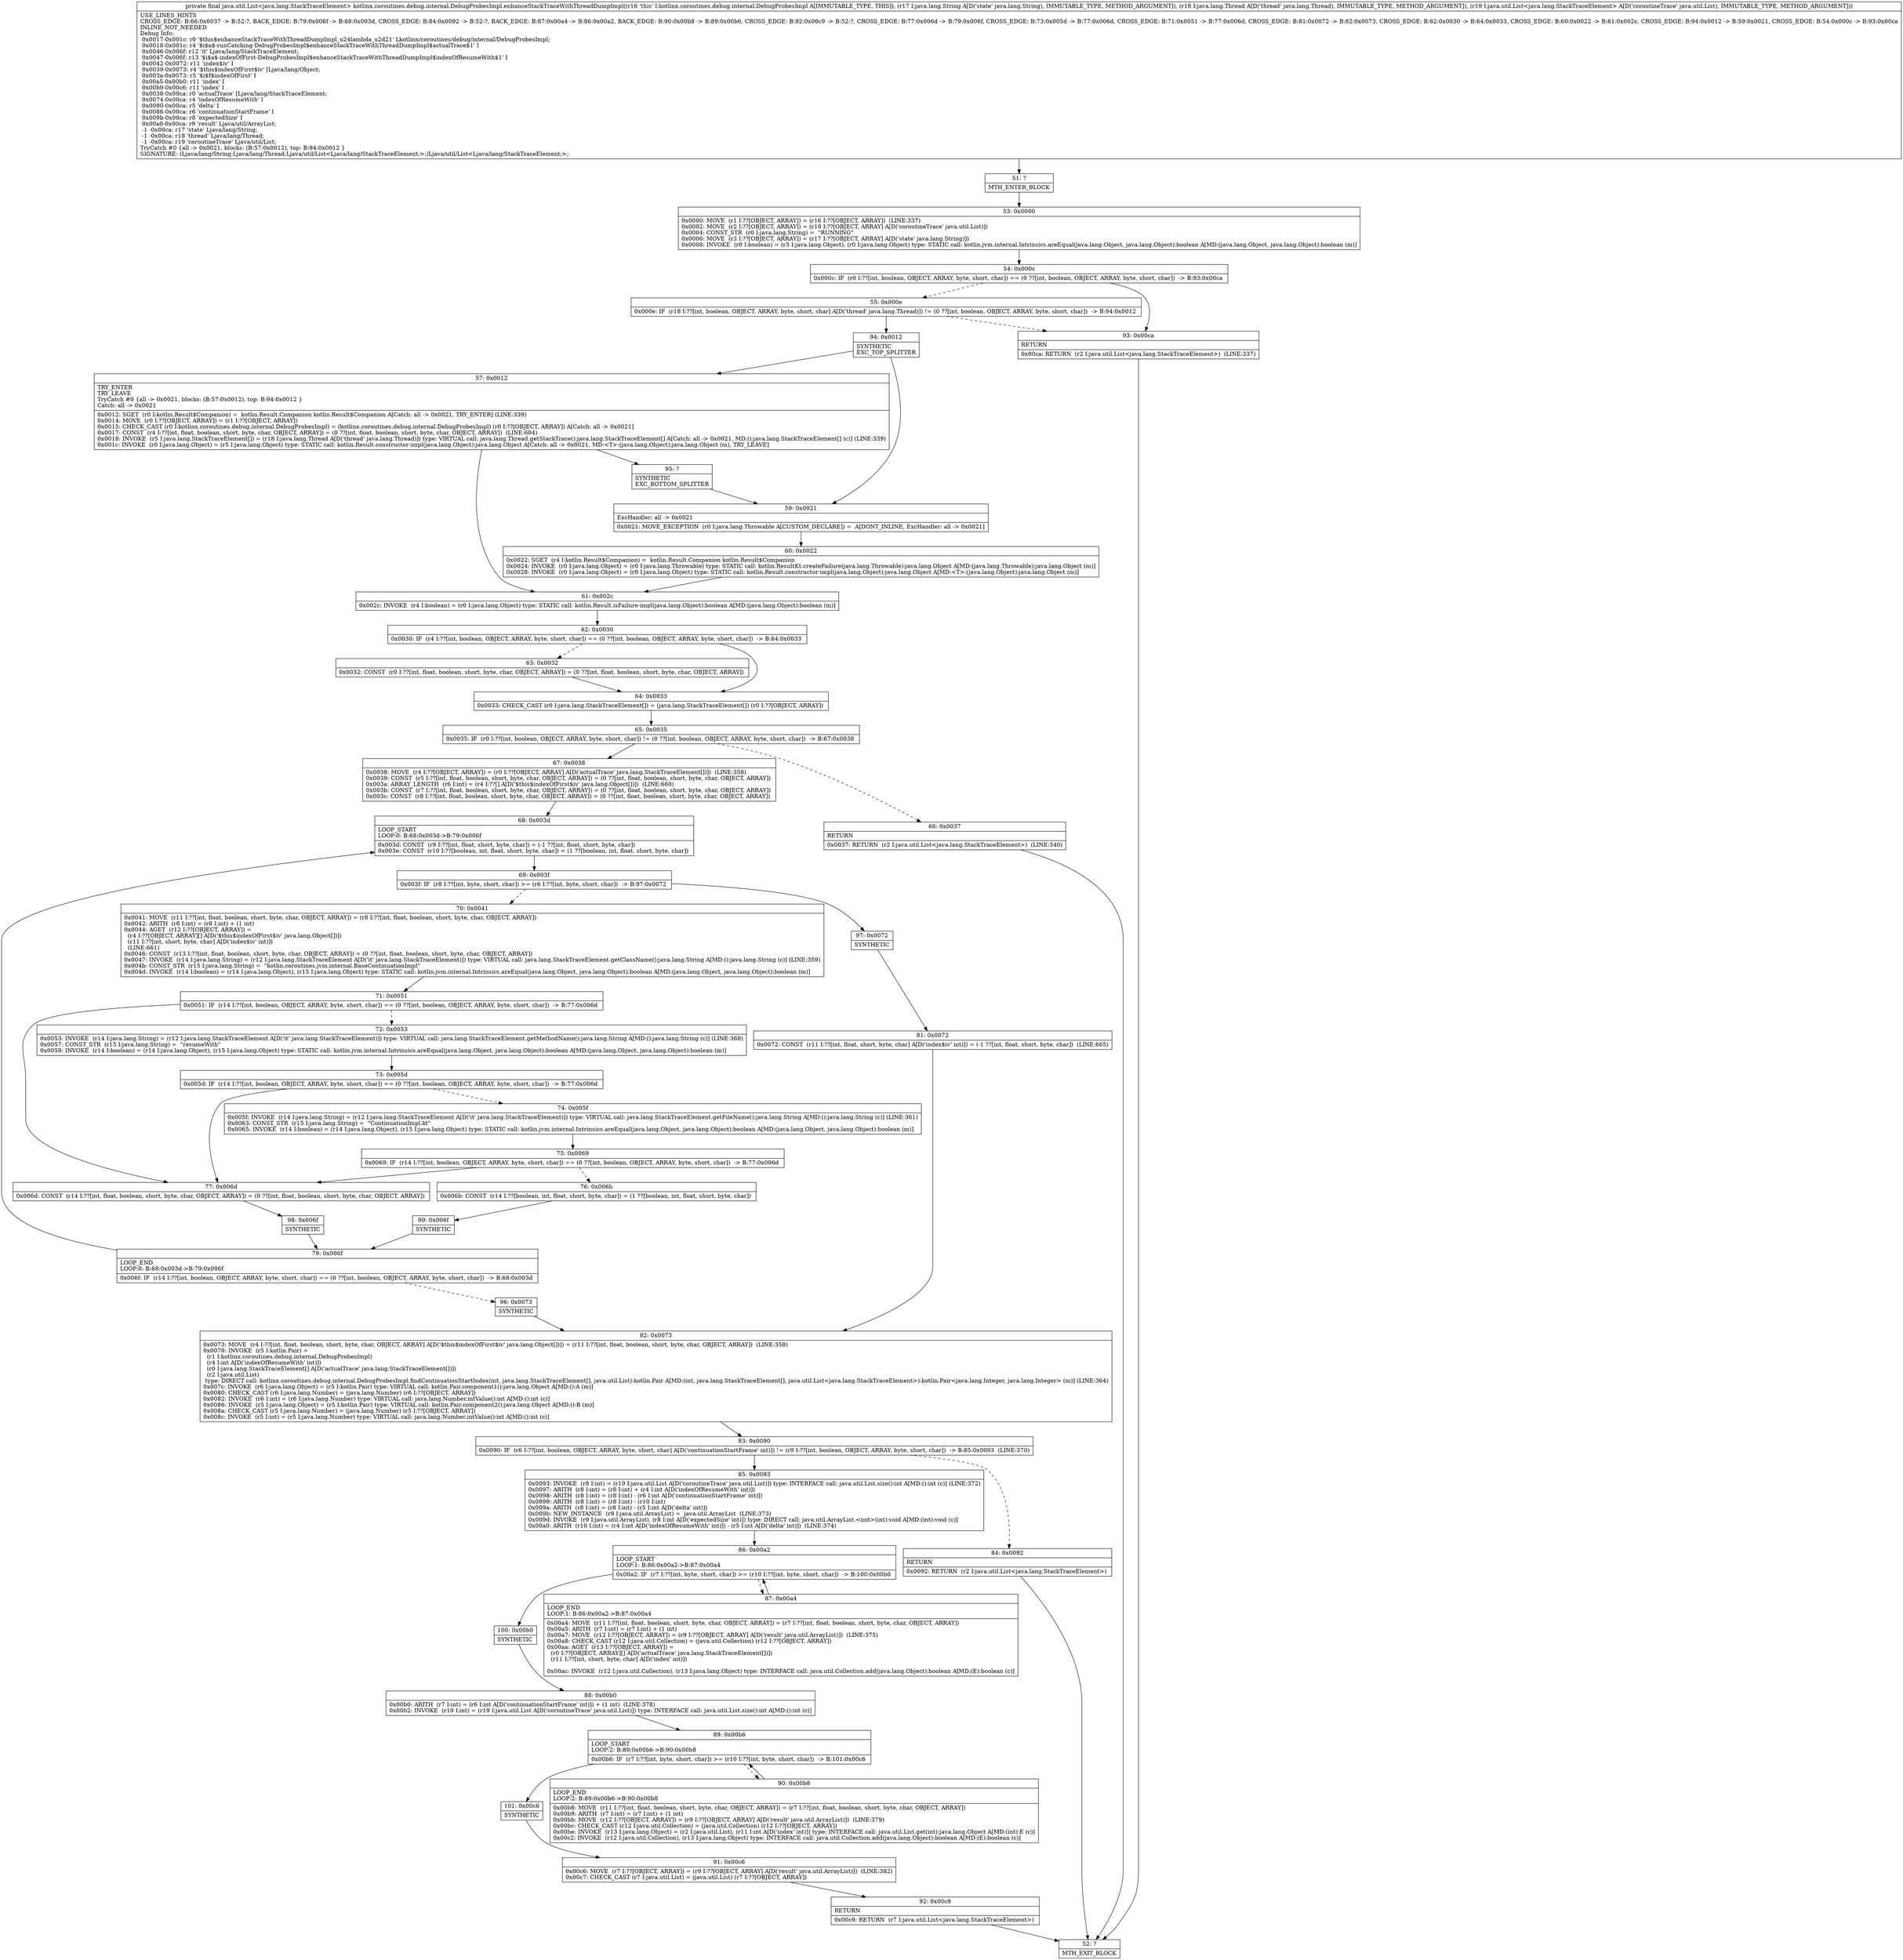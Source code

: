 digraph "CFG forkotlinx.coroutines.debug.internal.DebugProbesImpl.enhanceStackTraceWithThreadDumpImpl(Ljava\/lang\/String;Ljava\/lang\/Thread;Ljava\/util\/List;)Ljava\/util\/List;" {
Node_51 [shape=record,label="{51\:\ ?|MTH_ENTER_BLOCK\l}"];
Node_53 [shape=record,label="{53\:\ 0x0000|0x0000: MOVE  (r1 I:??[OBJECT, ARRAY]) = (r16 I:??[OBJECT, ARRAY])  (LINE:337)\l0x0002: MOVE  (r2 I:??[OBJECT, ARRAY]) = (r19 I:??[OBJECT, ARRAY] A[D('coroutineTrace' java.util.List)]) \l0x0004: CONST_STR  (r0 I:java.lang.String) =  \"RUNNING\" \l0x0006: MOVE  (r3 I:??[OBJECT, ARRAY]) = (r17 I:??[OBJECT, ARRAY] A[D('state' java.lang.String)]) \l0x0008: INVOKE  (r0 I:boolean) = (r3 I:java.lang.Object), (r0 I:java.lang.Object) type: STATIC call: kotlin.jvm.internal.Intrinsics.areEqual(java.lang.Object, java.lang.Object):boolean A[MD:(java.lang.Object, java.lang.Object):boolean (m)]\l}"];
Node_54 [shape=record,label="{54\:\ 0x000c|0x000c: IF  (r0 I:??[int, boolean, OBJECT, ARRAY, byte, short, char]) == (0 ??[int, boolean, OBJECT, ARRAY, byte, short, char])  \-\> B:93:0x00ca \l}"];
Node_55 [shape=record,label="{55\:\ 0x000e|0x000e: IF  (r18 I:??[int, boolean, OBJECT, ARRAY, byte, short, char] A[D('thread' java.lang.Thread)]) != (0 ??[int, boolean, OBJECT, ARRAY, byte, short, char])  \-\> B:94:0x0012 \l}"];
Node_94 [shape=record,label="{94\:\ 0x0012|SYNTHETIC\lEXC_TOP_SPLITTER\l}"];
Node_57 [shape=record,label="{57\:\ 0x0012|TRY_ENTER\lTRY_LEAVE\lTryCatch #0 \{all \-\> 0x0021, blocks: (B:57:0x0012), top: B:94:0x0012 \}\lCatch: all \-\> 0x0021\l|0x0012: SGET  (r0 I:kotlin.Result$Companion) =  kotlin.Result.Companion kotlin.Result$Companion A[Catch: all \-\> 0x0021, TRY_ENTER] (LINE:339)\l0x0014: MOVE  (r0 I:??[OBJECT, ARRAY]) = (r1 I:??[OBJECT, ARRAY]) \l0x0015: CHECK_CAST (r0 I:kotlinx.coroutines.debug.internal.DebugProbesImpl) = (kotlinx.coroutines.debug.internal.DebugProbesImpl) (r0 I:??[OBJECT, ARRAY]) A[Catch: all \-\> 0x0021]\l0x0017: CONST  (r4 I:??[int, float, boolean, short, byte, char, OBJECT, ARRAY]) = (0 ??[int, float, boolean, short, byte, char, OBJECT, ARRAY])  (LINE:604)\l0x0018: INVOKE  (r5 I:java.lang.StackTraceElement[]) = (r18 I:java.lang.Thread A[D('thread' java.lang.Thread)]) type: VIRTUAL call: java.lang.Thread.getStackTrace():java.lang.StackTraceElement[] A[Catch: all \-\> 0x0021, MD:():java.lang.StackTraceElement[] (c)] (LINE:339)\l0x001c: INVOKE  (r0 I:java.lang.Object) = (r5 I:java.lang.Object) type: STATIC call: kotlin.Result.constructor\-impl(java.lang.Object):java.lang.Object A[Catch: all \-\> 0x0021, MD:\<T\>:(java.lang.Object):java.lang.Object (m), TRY_LEAVE]\l}"];
Node_61 [shape=record,label="{61\:\ 0x002c|0x002c: INVOKE  (r4 I:boolean) = (r0 I:java.lang.Object) type: STATIC call: kotlin.Result.isFailure\-impl(java.lang.Object):boolean A[MD:(java.lang.Object):boolean (m)]\l}"];
Node_62 [shape=record,label="{62\:\ 0x0030|0x0030: IF  (r4 I:??[int, boolean, OBJECT, ARRAY, byte, short, char]) == (0 ??[int, boolean, OBJECT, ARRAY, byte, short, char])  \-\> B:64:0x0033 \l}"];
Node_63 [shape=record,label="{63\:\ 0x0032|0x0032: CONST  (r0 I:??[int, float, boolean, short, byte, char, OBJECT, ARRAY]) = (0 ??[int, float, boolean, short, byte, char, OBJECT, ARRAY]) \l}"];
Node_64 [shape=record,label="{64\:\ 0x0033|0x0033: CHECK_CAST (r0 I:java.lang.StackTraceElement[]) = (java.lang.StackTraceElement[]) (r0 I:??[OBJECT, ARRAY]) \l}"];
Node_65 [shape=record,label="{65\:\ 0x0035|0x0035: IF  (r0 I:??[int, boolean, OBJECT, ARRAY, byte, short, char]) != (0 ??[int, boolean, OBJECT, ARRAY, byte, short, char])  \-\> B:67:0x0038 \l}"];
Node_66 [shape=record,label="{66\:\ 0x0037|RETURN\l|0x0037: RETURN  (r2 I:java.util.List\<java.lang.StackTraceElement\>)  (LINE:340)\l}"];
Node_52 [shape=record,label="{52\:\ ?|MTH_EXIT_BLOCK\l}"];
Node_67 [shape=record,label="{67\:\ 0x0038|0x0038: MOVE  (r4 I:??[OBJECT, ARRAY]) = (r0 I:??[OBJECT, ARRAY] A[D('actualTrace' java.lang.StackTraceElement[])])  (LINE:358)\l0x0039: CONST  (r5 I:??[int, float, boolean, short, byte, char, OBJECT, ARRAY]) = (0 ??[int, float, boolean, short, byte, char, OBJECT, ARRAY]) \l0x003a: ARRAY_LENGTH  (r6 I:int) = (r4 I:??[] A[D('$this$indexOfFirst$iv' java.lang.Object[])])  (LINE:660)\l0x003b: CONST  (r7 I:??[int, float, boolean, short, byte, char, OBJECT, ARRAY]) = (0 ??[int, float, boolean, short, byte, char, OBJECT, ARRAY]) \l0x003c: CONST  (r8 I:??[int, float, boolean, short, byte, char, OBJECT, ARRAY]) = (0 ??[int, float, boolean, short, byte, char, OBJECT, ARRAY]) \l}"];
Node_68 [shape=record,label="{68\:\ 0x003d|LOOP_START\lLOOP:0: B:68:0x003d\-\>B:79:0x006f\l|0x003d: CONST  (r9 I:??[int, float, short, byte, char]) = (\-1 ??[int, float, short, byte, char]) \l0x003e: CONST  (r10 I:??[boolean, int, float, short, byte, char]) = (1 ??[boolean, int, float, short, byte, char]) \l}"];
Node_69 [shape=record,label="{69\:\ 0x003f|0x003f: IF  (r8 I:??[int, byte, short, char]) \>= (r6 I:??[int, byte, short, char])  \-\> B:97:0x0072 \l}"];
Node_70 [shape=record,label="{70\:\ 0x0041|0x0041: MOVE  (r11 I:??[int, float, boolean, short, byte, char, OBJECT, ARRAY]) = (r8 I:??[int, float, boolean, short, byte, char, OBJECT, ARRAY]) \l0x0042: ARITH  (r8 I:int) = (r8 I:int) + (1 int) \l0x0044: AGET  (r12 I:??[OBJECT, ARRAY]) = \l  (r4 I:??[OBJECT, ARRAY][] A[D('$this$indexOfFirst$iv' java.lang.Object[])])\l  (r11 I:??[int, short, byte, char] A[D('index$iv' int)])\l  (LINE:661)\l0x0046: CONST  (r13 I:??[int, float, boolean, short, byte, char, OBJECT, ARRAY]) = (0 ??[int, float, boolean, short, byte, char, OBJECT, ARRAY]) \l0x0047: INVOKE  (r14 I:java.lang.String) = (r12 I:java.lang.StackTraceElement A[D('it' java.lang.StackTraceElement)]) type: VIRTUAL call: java.lang.StackTraceElement.getClassName():java.lang.String A[MD:():java.lang.String (c)] (LINE:359)\l0x004b: CONST_STR  (r15 I:java.lang.String) =  \"kotlin.coroutines.jvm.internal.BaseContinuationImpl\" \l0x004d: INVOKE  (r14 I:boolean) = (r14 I:java.lang.Object), (r15 I:java.lang.Object) type: STATIC call: kotlin.jvm.internal.Intrinsics.areEqual(java.lang.Object, java.lang.Object):boolean A[MD:(java.lang.Object, java.lang.Object):boolean (m)]\l}"];
Node_71 [shape=record,label="{71\:\ 0x0051|0x0051: IF  (r14 I:??[int, boolean, OBJECT, ARRAY, byte, short, char]) == (0 ??[int, boolean, OBJECT, ARRAY, byte, short, char])  \-\> B:77:0x006d \l}"];
Node_72 [shape=record,label="{72\:\ 0x0053|0x0053: INVOKE  (r14 I:java.lang.String) = (r12 I:java.lang.StackTraceElement A[D('it' java.lang.StackTraceElement)]) type: VIRTUAL call: java.lang.StackTraceElement.getMethodName():java.lang.String A[MD:():java.lang.String (c)] (LINE:360)\l0x0057: CONST_STR  (r15 I:java.lang.String) =  \"resumeWith\" \l0x0059: INVOKE  (r14 I:boolean) = (r14 I:java.lang.Object), (r15 I:java.lang.Object) type: STATIC call: kotlin.jvm.internal.Intrinsics.areEqual(java.lang.Object, java.lang.Object):boolean A[MD:(java.lang.Object, java.lang.Object):boolean (m)]\l}"];
Node_73 [shape=record,label="{73\:\ 0x005d|0x005d: IF  (r14 I:??[int, boolean, OBJECT, ARRAY, byte, short, char]) == (0 ??[int, boolean, OBJECT, ARRAY, byte, short, char])  \-\> B:77:0x006d \l}"];
Node_74 [shape=record,label="{74\:\ 0x005f|0x005f: INVOKE  (r14 I:java.lang.String) = (r12 I:java.lang.StackTraceElement A[D('it' java.lang.StackTraceElement)]) type: VIRTUAL call: java.lang.StackTraceElement.getFileName():java.lang.String A[MD:():java.lang.String (c)] (LINE:361)\l0x0063: CONST_STR  (r15 I:java.lang.String) =  \"ContinuationImpl.kt\" \l0x0065: INVOKE  (r14 I:boolean) = (r14 I:java.lang.Object), (r15 I:java.lang.Object) type: STATIC call: kotlin.jvm.internal.Intrinsics.areEqual(java.lang.Object, java.lang.Object):boolean A[MD:(java.lang.Object, java.lang.Object):boolean (m)]\l}"];
Node_75 [shape=record,label="{75\:\ 0x0069|0x0069: IF  (r14 I:??[int, boolean, OBJECT, ARRAY, byte, short, char]) == (0 ??[int, boolean, OBJECT, ARRAY, byte, short, char])  \-\> B:77:0x006d \l}"];
Node_76 [shape=record,label="{76\:\ 0x006b|0x006b: CONST  (r14 I:??[boolean, int, float, short, byte, char]) = (1 ??[boolean, int, float, short, byte, char]) \l}"];
Node_99 [shape=record,label="{99\:\ 0x006f|SYNTHETIC\l}"];
Node_79 [shape=record,label="{79\:\ 0x006f|LOOP_END\lLOOP:0: B:68:0x003d\-\>B:79:0x006f\l|0x006f: IF  (r14 I:??[int, boolean, OBJECT, ARRAY, byte, short, char]) == (0 ??[int, boolean, OBJECT, ARRAY, byte, short, char])  \-\> B:68:0x003d \l}"];
Node_96 [shape=record,label="{96\:\ 0x0073|SYNTHETIC\l}"];
Node_82 [shape=record,label="{82\:\ 0x0073|0x0073: MOVE  (r4 I:??[int, float, boolean, short, byte, char, OBJECT, ARRAY] A[D('$this$indexOfFirst$iv' java.lang.Object[])]) = (r11 I:??[int, float, boolean, short, byte, char, OBJECT, ARRAY])  (LINE:358)\l0x0078: INVOKE  (r5 I:kotlin.Pair) = \l  (r1 I:kotlinx.coroutines.debug.internal.DebugProbesImpl)\l  (r4 I:int A[D('indexOfResumeWith' int)])\l  (r0 I:java.lang.StackTraceElement[] A[D('actualTrace' java.lang.StackTraceElement[])])\l  (r2 I:java.util.List)\l type: DIRECT call: kotlinx.coroutines.debug.internal.DebugProbesImpl.findContinuationStartIndex(int, java.lang.StackTraceElement[], java.util.List):kotlin.Pair A[MD:(int, java.lang.StackTraceElement[], java.util.List\<java.lang.StackTraceElement\>):kotlin.Pair\<java.lang.Integer, java.lang.Integer\> (m)] (LINE:364)\l0x007c: INVOKE  (r6 I:java.lang.Object) = (r5 I:kotlin.Pair) type: VIRTUAL call: kotlin.Pair.component1():java.lang.Object A[MD:():A (m)]\l0x0080: CHECK_CAST (r6 I:java.lang.Number) = (java.lang.Number) (r6 I:??[OBJECT, ARRAY]) \l0x0082: INVOKE  (r6 I:int) = (r6 I:java.lang.Number) type: VIRTUAL call: java.lang.Number.intValue():int A[MD:():int (c)]\l0x0086: INVOKE  (r5 I:java.lang.Object) = (r5 I:kotlin.Pair) type: VIRTUAL call: kotlin.Pair.component2():java.lang.Object A[MD:():B (m)]\l0x008a: CHECK_CAST (r5 I:java.lang.Number) = (java.lang.Number) (r5 I:??[OBJECT, ARRAY]) \l0x008c: INVOKE  (r5 I:int) = (r5 I:java.lang.Number) type: VIRTUAL call: java.lang.Number.intValue():int A[MD:():int (c)]\l}"];
Node_83 [shape=record,label="{83\:\ 0x0090|0x0090: IF  (r6 I:??[int, boolean, OBJECT, ARRAY, byte, short, char] A[D('continuationStartFrame' int)]) != (r9 I:??[int, boolean, OBJECT, ARRAY, byte, short, char])  \-\> B:85:0x0093  (LINE:370)\l}"];
Node_84 [shape=record,label="{84\:\ 0x0092|RETURN\l|0x0092: RETURN  (r2 I:java.util.List\<java.lang.StackTraceElement\>) \l}"];
Node_85 [shape=record,label="{85\:\ 0x0093|0x0093: INVOKE  (r8 I:int) = (r19 I:java.util.List A[D('coroutineTrace' java.util.List)]) type: INTERFACE call: java.util.List.size():int A[MD:():int (c)] (LINE:372)\l0x0097: ARITH  (r8 I:int) = (r8 I:int) + (r4 I:int A[D('indexOfResumeWith' int)]) \l0x0098: ARITH  (r8 I:int) = (r8 I:int) \- (r6 I:int A[D('continuationStartFrame' int)]) \l0x0099: ARITH  (r8 I:int) = (r8 I:int) \- (r10 I:int) \l0x009a: ARITH  (r8 I:int) = (r8 I:int) \- (r5 I:int A[D('delta' int)]) \l0x009b: NEW_INSTANCE  (r9 I:java.util.ArrayList) =  java.util.ArrayList  (LINE:373)\l0x009d: INVOKE  (r9 I:java.util.ArrayList), (r8 I:int A[D('expectedSize' int)]) type: DIRECT call: java.util.ArrayList.\<init\>(int):void A[MD:(int):void (c)]\l0x00a0: ARITH  (r10 I:int) = (r4 I:int A[D('indexOfResumeWith' int)]) \- (r5 I:int A[D('delta' int)])  (LINE:374)\l}"];
Node_86 [shape=record,label="{86\:\ 0x00a2|LOOP_START\lLOOP:1: B:86:0x00a2\-\>B:87:0x00a4\l|0x00a2: IF  (r7 I:??[int, byte, short, char]) \>= (r10 I:??[int, byte, short, char])  \-\> B:100:0x00b0 \l}"];
Node_87 [shape=record,label="{87\:\ 0x00a4|LOOP_END\lLOOP:1: B:86:0x00a2\-\>B:87:0x00a4\l|0x00a4: MOVE  (r11 I:??[int, float, boolean, short, byte, char, OBJECT, ARRAY]) = (r7 I:??[int, float, boolean, short, byte, char, OBJECT, ARRAY]) \l0x00a5: ARITH  (r7 I:int) = (r7 I:int) + (1 int) \l0x00a7: MOVE  (r12 I:??[OBJECT, ARRAY]) = (r9 I:??[OBJECT, ARRAY] A[D('result' java.util.ArrayList)])  (LINE:375)\l0x00a8: CHECK_CAST (r12 I:java.util.Collection) = (java.util.Collection) (r12 I:??[OBJECT, ARRAY]) \l0x00aa: AGET  (r13 I:??[OBJECT, ARRAY]) = \l  (r0 I:??[OBJECT, ARRAY][] A[D('actualTrace' java.lang.StackTraceElement[])])\l  (r11 I:??[int, short, byte, char] A[D('index' int)])\l \l0x00ac: INVOKE  (r12 I:java.util.Collection), (r13 I:java.lang.Object) type: INTERFACE call: java.util.Collection.add(java.lang.Object):boolean A[MD:(E):boolean (c)]\l}"];
Node_100 [shape=record,label="{100\:\ 0x00b0|SYNTHETIC\l}"];
Node_88 [shape=record,label="{88\:\ 0x00b0|0x00b0: ARITH  (r7 I:int) = (r6 I:int A[D('continuationStartFrame' int)]) + (1 int)  (LINE:378)\l0x00b2: INVOKE  (r10 I:int) = (r19 I:java.util.List A[D('coroutineTrace' java.util.List)]) type: INTERFACE call: java.util.List.size():int A[MD:():int (c)]\l}"];
Node_89 [shape=record,label="{89\:\ 0x00b6|LOOP_START\lLOOP:2: B:89:0x00b6\-\>B:90:0x00b8\l|0x00b6: IF  (r7 I:??[int, byte, short, char]) \>= (r10 I:??[int, byte, short, char])  \-\> B:101:0x00c6 \l}"];
Node_90 [shape=record,label="{90\:\ 0x00b8|LOOP_END\lLOOP:2: B:89:0x00b6\-\>B:90:0x00b8\l|0x00b8: MOVE  (r11 I:??[int, float, boolean, short, byte, char, OBJECT, ARRAY]) = (r7 I:??[int, float, boolean, short, byte, char, OBJECT, ARRAY]) \l0x00b9: ARITH  (r7 I:int) = (r7 I:int) + (1 int) \l0x00bb: MOVE  (r12 I:??[OBJECT, ARRAY]) = (r9 I:??[OBJECT, ARRAY] A[D('result' java.util.ArrayList)])  (LINE:379)\l0x00bc: CHECK_CAST (r12 I:java.util.Collection) = (java.util.Collection) (r12 I:??[OBJECT, ARRAY]) \l0x00be: INVOKE  (r13 I:java.lang.Object) = (r2 I:java.util.List), (r11 I:int A[D('index' int)]) type: INTERFACE call: java.util.List.get(int):java.lang.Object A[MD:(int):E (c)]\l0x00c2: INVOKE  (r12 I:java.util.Collection), (r13 I:java.lang.Object) type: INTERFACE call: java.util.Collection.add(java.lang.Object):boolean A[MD:(E):boolean (c)]\l}"];
Node_101 [shape=record,label="{101\:\ 0x00c6|SYNTHETIC\l}"];
Node_91 [shape=record,label="{91\:\ 0x00c6|0x00c6: MOVE  (r7 I:??[OBJECT, ARRAY]) = (r9 I:??[OBJECT, ARRAY] A[D('result' java.util.ArrayList)])  (LINE:382)\l0x00c7: CHECK_CAST (r7 I:java.util.List) = (java.util.List) (r7 I:??[OBJECT, ARRAY]) \l}"];
Node_92 [shape=record,label="{92\:\ 0x00c9|RETURN\l|0x00c9: RETURN  (r7 I:java.util.List\<java.lang.StackTraceElement\>) \l}"];
Node_77 [shape=record,label="{77\:\ 0x006d|0x006d: CONST  (r14 I:??[int, float, boolean, short, byte, char, OBJECT, ARRAY]) = (0 ??[int, float, boolean, short, byte, char, OBJECT, ARRAY]) \l}"];
Node_98 [shape=record,label="{98\:\ 0x006f|SYNTHETIC\l}"];
Node_97 [shape=record,label="{97\:\ 0x0072|SYNTHETIC\l}"];
Node_81 [shape=record,label="{81\:\ 0x0072|0x0072: CONST  (r11 I:??[int, float, short, byte, char] A[D('index$iv' int)]) = (\-1 ??[int, float, short, byte, char])  (LINE:665)\l}"];
Node_95 [shape=record,label="{95\:\ ?|SYNTHETIC\lEXC_BOTTOM_SPLITTER\l}"];
Node_59 [shape=record,label="{59\:\ 0x0021|ExcHandler: all \-\> 0x0021\l|0x0021: MOVE_EXCEPTION  (r0 I:java.lang.Throwable A[CUSTOM_DECLARE]) =  A[DONT_INLINE, ExcHandler: all \-\> 0x0021]\l}"];
Node_60 [shape=record,label="{60\:\ 0x0022|0x0022: SGET  (r4 I:kotlin.Result$Companion) =  kotlin.Result.Companion kotlin.Result$Companion \l0x0024: INVOKE  (r0 I:java.lang.Object) = (r0 I:java.lang.Throwable) type: STATIC call: kotlin.ResultKt.createFailure(java.lang.Throwable):java.lang.Object A[MD:(java.lang.Throwable):java.lang.Object (m)]\l0x0028: INVOKE  (r0 I:java.lang.Object) = (r0 I:java.lang.Object) type: STATIC call: kotlin.Result.constructor\-impl(java.lang.Object):java.lang.Object A[MD:\<T\>:(java.lang.Object):java.lang.Object (m)]\l}"];
Node_93 [shape=record,label="{93\:\ 0x00ca|RETURN\l|0x00ca: RETURN  (r2 I:java.util.List\<java.lang.StackTraceElement\>)  (LINE:337)\l}"];
MethodNode[shape=record,label="{private final java.util.List\<java.lang.StackTraceElement\> kotlinx.coroutines.debug.internal.DebugProbesImpl.enhanceStackTraceWithThreadDumpImpl((r16 'this' I:kotlinx.coroutines.debug.internal.DebugProbesImpl A[IMMUTABLE_TYPE, THIS]), (r17 I:java.lang.String A[D('state' java.lang.String), IMMUTABLE_TYPE, METHOD_ARGUMENT]), (r18 I:java.lang.Thread A[D('thread' java.lang.Thread), IMMUTABLE_TYPE, METHOD_ARGUMENT]), (r19 I:java.util.List\<java.lang.StackTraceElement\> A[D('coroutineTrace' java.util.List), IMMUTABLE_TYPE, METHOD_ARGUMENT]))  | USE_LINES_HINTS\lCROSS_EDGE: B:66:0x0037 \-\> B:52:?, BACK_EDGE: B:79:0x006f \-\> B:68:0x003d, CROSS_EDGE: B:84:0x0092 \-\> B:52:?, BACK_EDGE: B:87:0x00a4 \-\> B:86:0x00a2, BACK_EDGE: B:90:0x00b8 \-\> B:89:0x00b6, CROSS_EDGE: B:92:0x00c9 \-\> B:52:?, CROSS_EDGE: B:77:0x006d \-\> B:79:0x006f, CROSS_EDGE: B:73:0x005d \-\> B:77:0x006d, CROSS_EDGE: B:71:0x0051 \-\> B:77:0x006d, CROSS_EDGE: B:81:0x0072 \-\> B:82:0x0073, CROSS_EDGE: B:62:0x0030 \-\> B:64:0x0033, CROSS_EDGE: B:60:0x0022 \-\> B:61:0x002c, CROSS_EDGE: B:94:0x0012 \-\> B:59:0x0021, CROSS_EDGE: B:54:0x000c \-\> B:93:0x00ca\lINLINE_NOT_NEEDED\lDebug Info:\l  0x0017\-0x001c: r0 '$this$enhanceStackTraceWithThreadDumpImpl_u24lambda_u2d21' Lkotlinx\/coroutines\/debug\/internal\/DebugProbesImpl;\l  0x0018\-0x001c: r4 '$i$a$\-runCatching\-DebugProbesImpl$enhanceStackTraceWithThreadDumpImpl$actualTrace$1' I\l  0x0046\-0x006f: r12 'it' Ljava\/lang\/StackTraceElement;\l  0x0047\-0x006f: r13 '$i$a$\-indexOfFirst\-DebugProbesImpl$enhanceStackTraceWithThreadDumpImpl$indexOfResumeWith$1' I\l  0x0042\-0x0072: r11 'index$iv' I\l  0x0039\-0x0073: r4 '$this$indexOfFirst$iv' [Ljava\/lang\/Object;\l  0x003a\-0x0073: r5 '$i$f$indexOfFirst' I\l  0x00a5\-0x00b0: r11 'index' I\l  0x00b9\-0x00c6: r11 'index' I\l  0x0038\-0x00ca: r0 'actualTrace' [Ljava\/lang\/StackTraceElement;\l  0x0074\-0x00ca: r4 'indexOfResumeWith' I\l  0x0090\-0x00ca: r5 'delta' I\l  0x0086\-0x00ca: r6 'continuationStartFrame' I\l  0x009b\-0x00ca: r8 'expectedSize' I\l  0x00a0\-0x00ca: r9 'result' Ljava\/util\/ArrayList;\l  \-1 \-0x00ca: r17 'state' Ljava\/lang\/String;\l  \-1 \-0x00ca: r18 'thread' Ljava\/lang\/Thread;\l  \-1 \-0x00ca: r19 'coroutineTrace' Ljava\/util\/List;\lTryCatch #0 \{all \-\> 0x0021, blocks: (B:57:0x0012), top: B:94:0x0012 \}\lSIGNATURE: (Ljava\/lang\/String;Ljava\/lang\/Thread;Ljava\/util\/List\<Ljava\/lang\/StackTraceElement;\>;)Ljava\/util\/List\<Ljava\/lang\/StackTraceElement;\>;\l}"];
MethodNode -> Node_51;Node_51 -> Node_53;
Node_53 -> Node_54;
Node_54 -> Node_55[style=dashed];
Node_54 -> Node_93;
Node_55 -> Node_93[style=dashed];
Node_55 -> Node_94;
Node_94 -> Node_57;
Node_94 -> Node_59;
Node_57 -> Node_61;
Node_57 -> Node_95;
Node_61 -> Node_62;
Node_62 -> Node_63[style=dashed];
Node_62 -> Node_64;
Node_63 -> Node_64;
Node_64 -> Node_65;
Node_65 -> Node_66[style=dashed];
Node_65 -> Node_67;
Node_66 -> Node_52;
Node_67 -> Node_68;
Node_68 -> Node_69;
Node_69 -> Node_70[style=dashed];
Node_69 -> Node_97;
Node_70 -> Node_71;
Node_71 -> Node_72[style=dashed];
Node_71 -> Node_77;
Node_72 -> Node_73;
Node_73 -> Node_74[style=dashed];
Node_73 -> Node_77;
Node_74 -> Node_75;
Node_75 -> Node_76[style=dashed];
Node_75 -> Node_77;
Node_76 -> Node_99;
Node_99 -> Node_79;
Node_79 -> Node_68;
Node_79 -> Node_96[style=dashed];
Node_96 -> Node_82;
Node_82 -> Node_83;
Node_83 -> Node_84[style=dashed];
Node_83 -> Node_85;
Node_84 -> Node_52;
Node_85 -> Node_86;
Node_86 -> Node_87[style=dashed];
Node_86 -> Node_100;
Node_87 -> Node_86;
Node_100 -> Node_88;
Node_88 -> Node_89;
Node_89 -> Node_90[style=dashed];
Node_89 -> Node_101;
Node_90 -> Node_89;
Node_101 -> Node_91;
Node_91 -> Node_92;
Node_92 -> Node_52;
Node_77 -> Node_98;
Node_98 -> Node_79;
Node_97 -> Node_81;
Node_81 -> Node_82;
Node_95 -> Node_59;
Node_59 -> Node_60;
Node_60 -> Node_61;
Node_93 -> Node_52;
}

